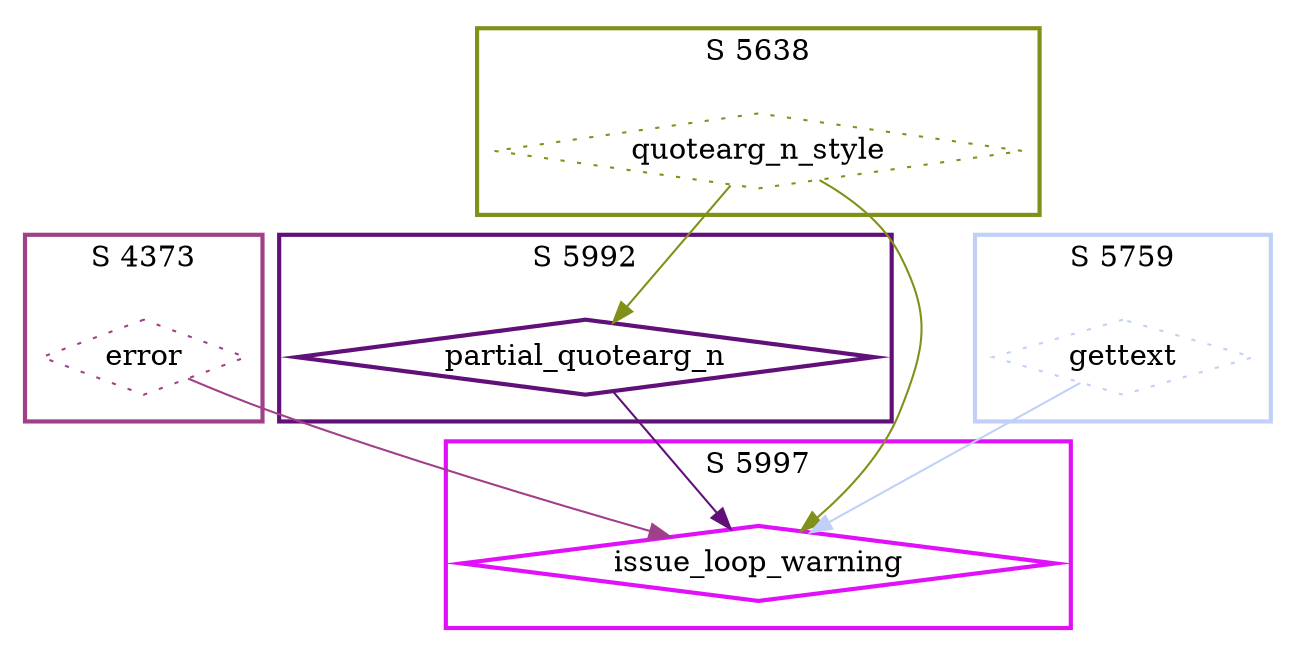 digraph G {
  ratio=0.500000;
  "UV error (4373)" [shape=diamond, label="error", color="#A04088",
                     style=dotted];
  "UV quotearg_n_style (5638)" [shape=diamond, label="quotearg_n_style",
                                color="#809018", style=dotted];
  "UV gettext (5759)" [shape=diamond, label="gettext", color="#C0D0F8",
                       style=dotted];
  "UV partial_quotearg_n (5992)" [shape=diamond, label="partial_quotearg_n",
                                  color="#601078", style=bold];
  "UV issue_loop_warning (5997)" [shape=diamond, label="issue_loop_warning",
                                  color="#E010F8", style=bold];
  
  subgraph cluster_4373 { label="S 4373";
    color="#A04088";
    style=bold;
    "UV error (4373)"; };
  subgraph cluster_5997 { label="S 5997";
    color="#E010F8";
    style=bold;
    "UV issue_loop_warning (5997)"; };
  subgraph cluster_5638 { label="S 5638";
    color="#809018";
    style=bold;
    "UV quotearg_n_style (5638)"; };
  subgraph cluster_5992 { label="S 5992";
    color="#601078";
    style=bold;
    "UV partial_quotearg_n (5992)"; };
  subgraph cluster_5759 { label="S 5759";
    color="#C0D0F8";
    style=bold;
    "UV gettext (5759)"; };
  
  "UV error (4373)" -> "UV issue_loop_warning (5997)" [color="#A04088"];
  "UV quotearg_n_style (5638)" -> "UV partial_quotearg_n (5992)" [color="#809018"];
  "UV quotearg_n_style (5638)" -> "UV issue_loop_warning (5997)" [color="#809018"];
  "UV gettext (5759)" -> "UV issue_loop_warning (5997)" [color="#C0D0F8"];
  "UV partial_quotearg_n (5992)" -> "UV issue_loop_warning (5997)" [color="#601078"];
  
  }